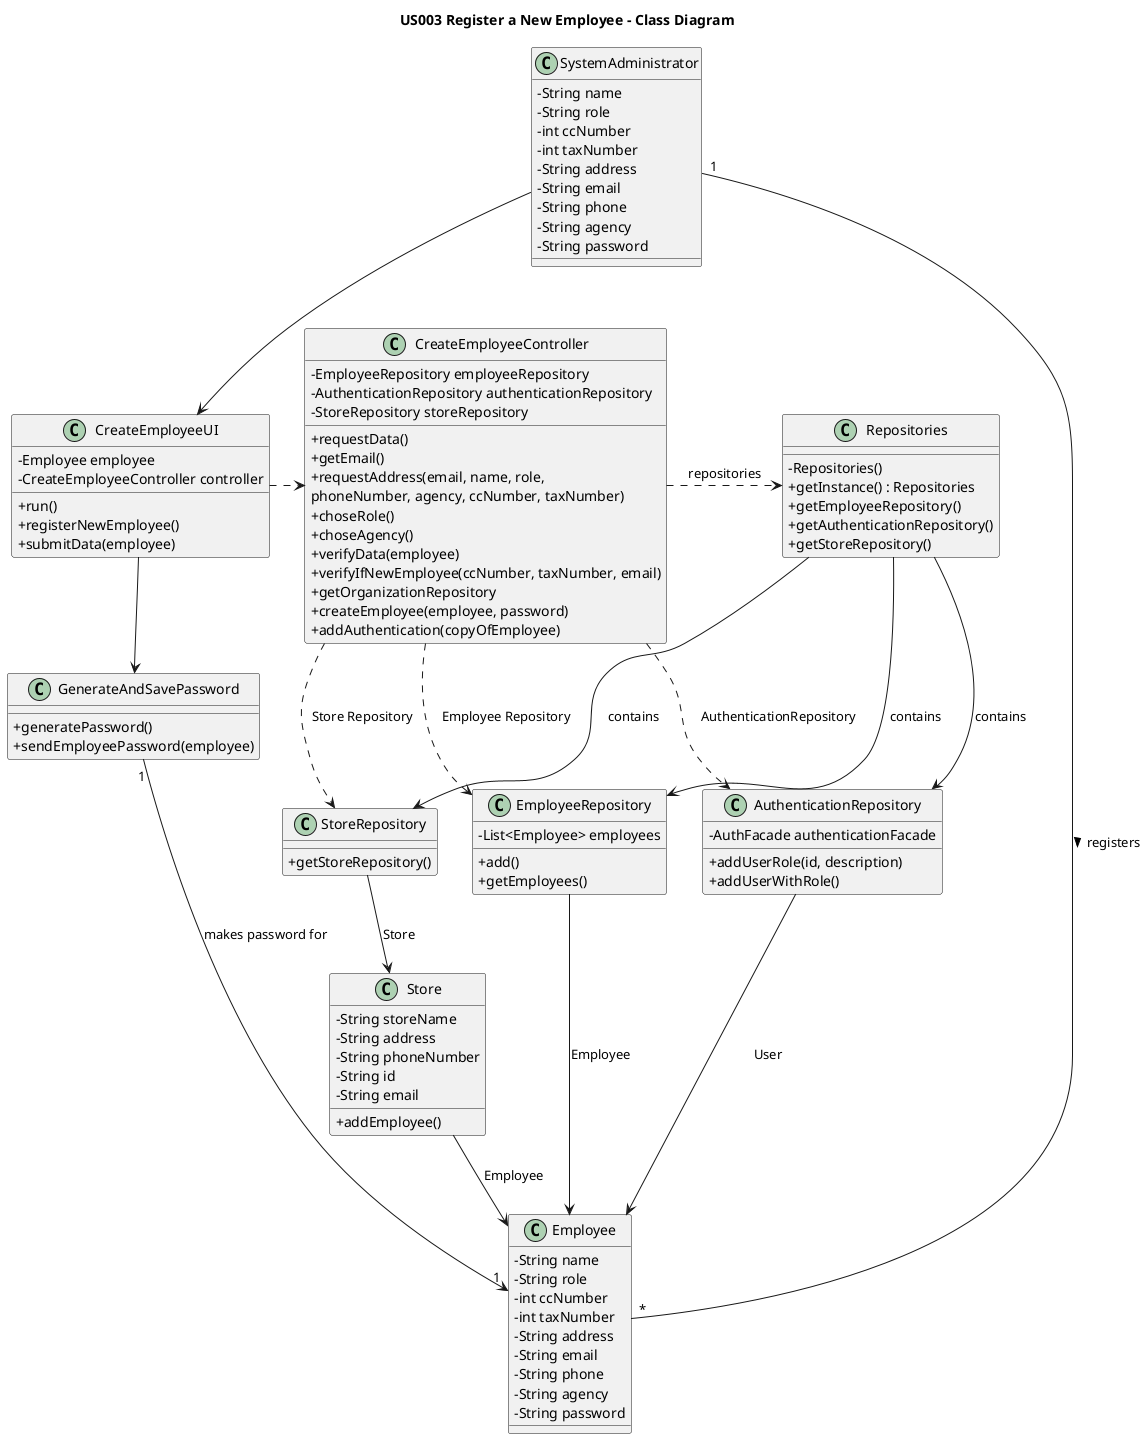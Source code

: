 @startuml
skinparam packageStyle rectangle
skinparam shadowing false
skinparam classAttributeIconSize 0
title US003 Register a New Employee - Class Diagram

class Employee {
- String name
- String role
- int ccNumber
- int taxNumber
- String address
- String email
- String phone
- String agency
- String password
___
}

class SystemAdministrator {
- String name
- String role
- int ccNumber
- int taxNumber
- String address
- String email
- String phone
- String agency
- String password
___
}

class EmployeeRepository{
-List<Employee> employees
___
+add()
+getEmployees()
}

class CreateEmployeeUI {
-Employee employee
-CreateEmployeeController controller
___
+run()
+registerNewEmployee()
+submitData(employee)
}

class CreateEmployeeController {
-EmployeeRepository employeeRepository
-AuthenticationRepository authenticationRepository
-StoreRepository storeRepository
___
+requestData()
+getEmail()
+requestAddress(email, name, role, \nphoneNumber, agency, ccNumber, taxNumber)
+choseRole()
+choseAgency()
+verifyData(employee)
+verifyIfNewEmployee(ccNumber, taxNumber, email)
+getOrganizationRepository
+createEmployee(employee, password)
+addAuthentication(copyOfEmployee)
}

class GenerateAndSavePassword {
___
+generatePassword()
+sendEmployeePassword(employee)
}

class StoreRepository {
___
+getStoreRepository()
}

class Store{
- String storeName
- String address
- String phoneNumber
- String id
- String email
___
+addEmployee()
}

class Repositories{
___
- Repositories()
+ getInstance() : Repositories
+getEmployeeRepository()
+getAuthenticationRepository()
+getStoreRepository()
}

class AuthenticationRepository{
-AuthFacade authenticationFacade
___
+addUserRole(id, description)
+addUserWithRole()
}

SystemAdministrator--> CreateEmployeeUI
CreateEmployeeUI .> CreateEmployeeController
CreateEmployeeUI -> GenerateAndSavePassword
GenerateAndSavePassword "1" --> "1" Employee : makes password for
SystemAdministrator "1" -- "*" Employee : registers >
CreateEmployeeController .> Repositories : repositories
Repositories --> StoreRepository : contains
Repositories --> AuthenticationRepository : contains
Repositories --> EmployeeRepository : contains
CreateEmployeeController .> StoreRepository : Store Repository
StoreRepository --> Store : Store
CreateEmployeeController .> EmployeeRepository : Employee Repository
EmployeeRepository --> Employee : Employee
Store --> Employee : Employee
CreateEmployeeController .> AuthenticationRepository : AuthenticationRepository
AuthenticationRepository --> Employee : User
@enduml